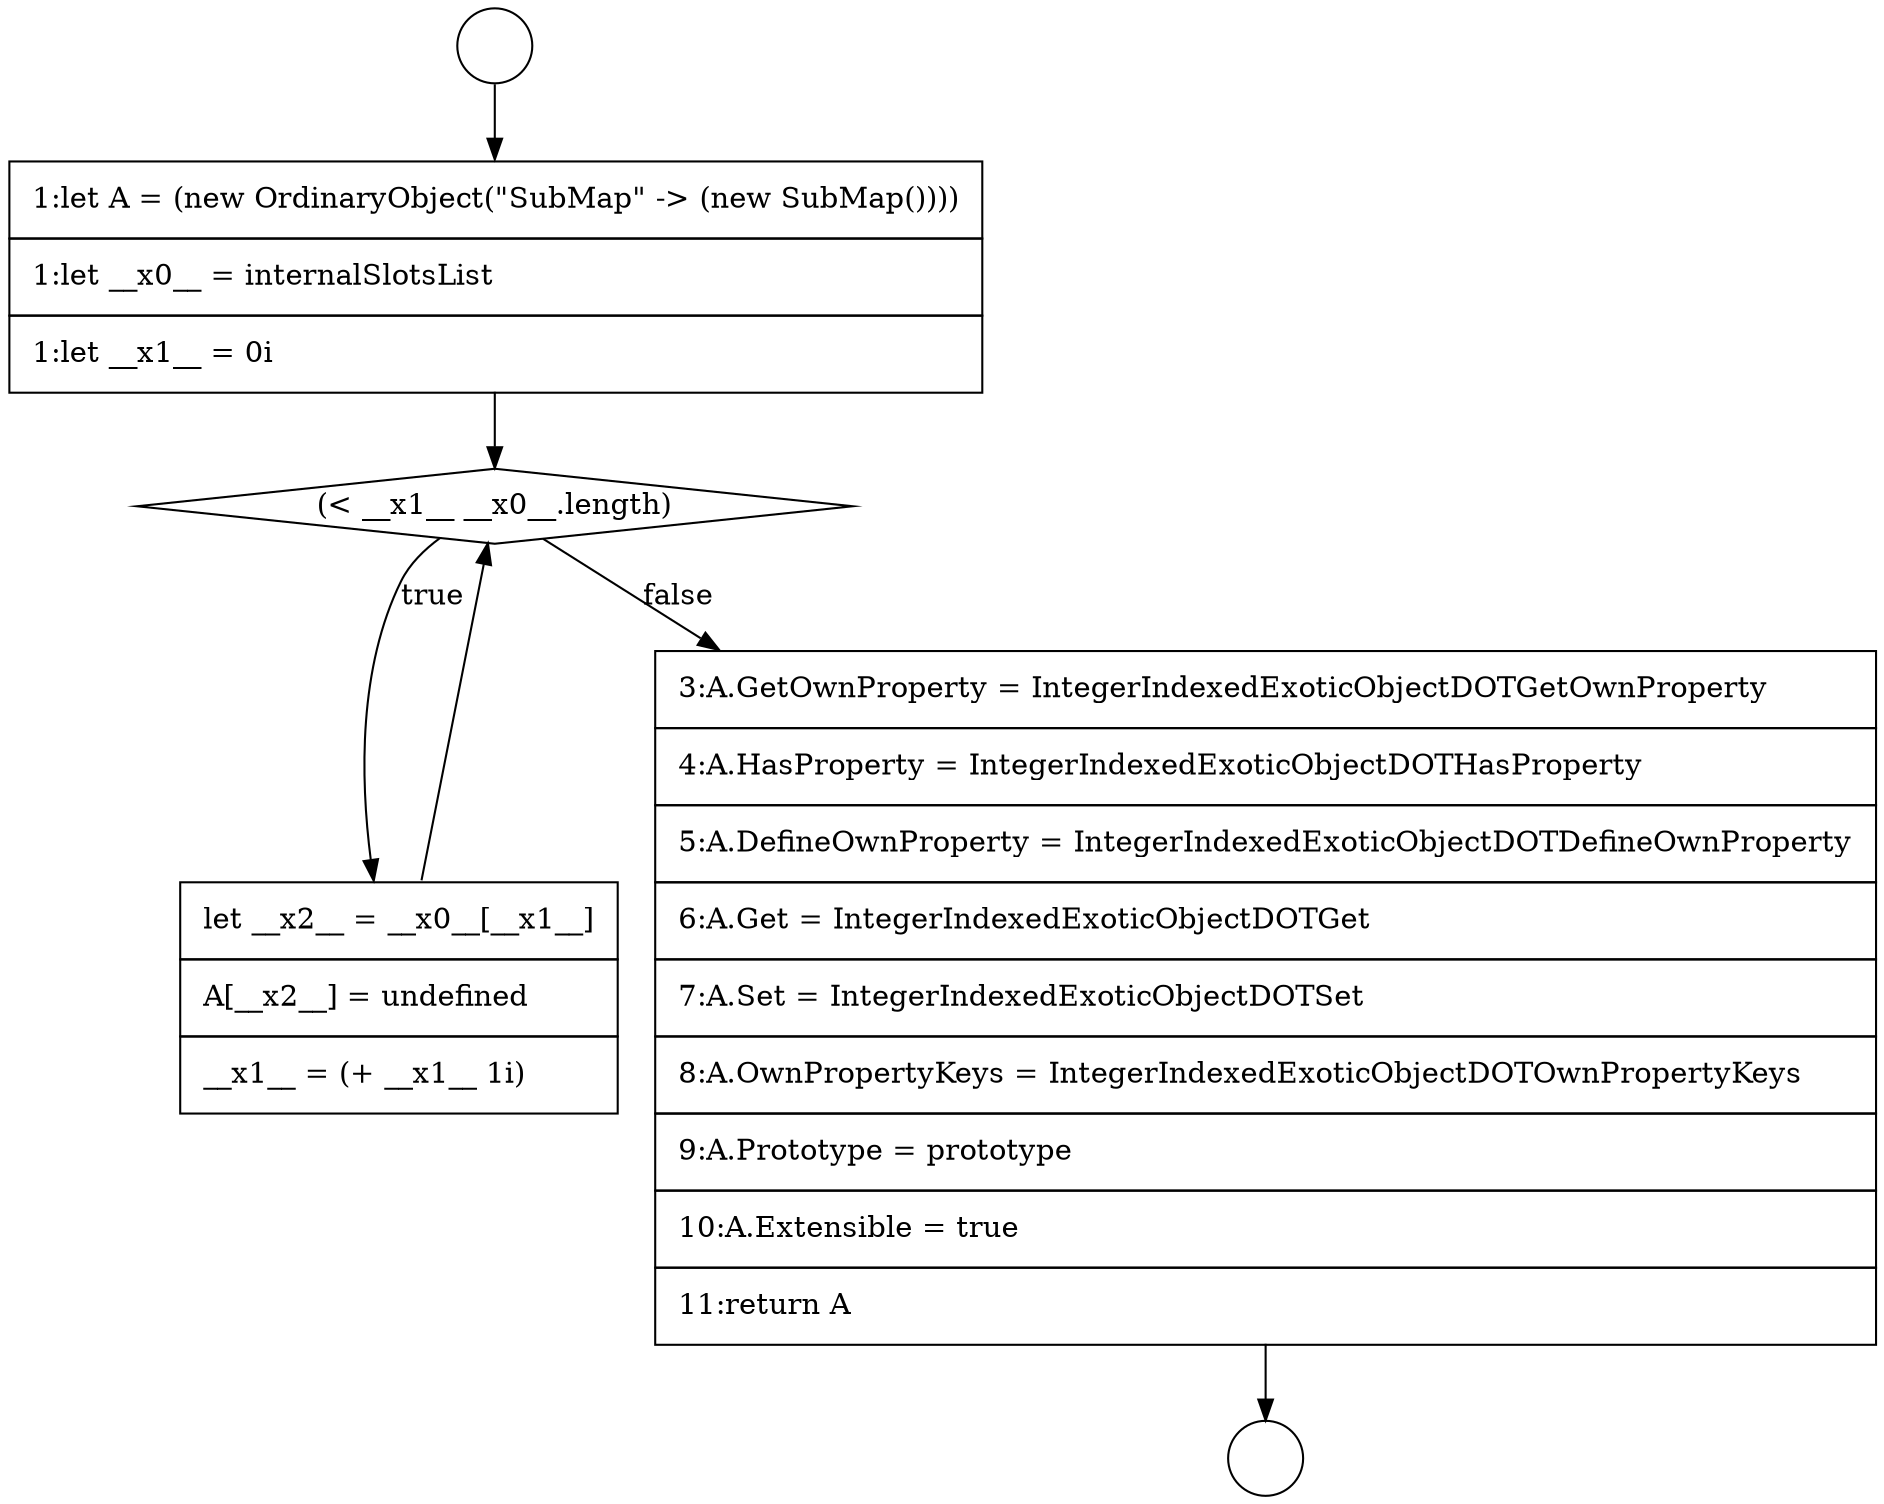 digraph {
  node2499 [shape=none, margin=0, label=<<font color="black">
    <table border="0" cellborder="1" cellspacing="0" cellpadding="10">
      <tr><td align="left">3:A.GetOwnProperty = IntegerIndexedExoticObjectDOTGetOwnProperty</td></tr>
      <tr><td align="left">4:A.HasProperty = IntegerIndexedExoticObjectDOTHasProperty</td></tr>
      <tr><td align="left">5:A.DefineOwnProperty = IntegerIndexedExoticObjectDOTDefineOwnProperty</td></tr>
      <tr><td align="left">6:A.Get = IntegerIndexedExoticObjectDOTGet</td></tr>
      <tr><td align="left">7:A.Set = IntegerIndexedExoticObjectDOTSet</td></tr>
      <tr><td align="left">8:A.OwnPropertyKeys = IntegerIndexedExoticObjectDOTOwnPropertyKeys</td></tr>
      <tr><td align="left">9:A.Prototype = prototype</td></tr>
      <tr><td align="left">10:A.Extensible = true</td></tr>
      <tr><td align="left">11:return A</td></tr>
    </table>
  </font>> color="black" fillcolor="white" style=filled]
  node2495 [shape=circle label=" " color="black" fillcolor="white" style=filled]
  node2496 [shape=none, margin=0, label=<<font color="black">
    <table border="0" cellborder="1" cellspacing="0" cellpadding="10">
      <tr><td align="left">1:let A = (new OrdinaryObject(&quot;SubMap&quot; -&gt; (new SubMap())))</td></tr>
      <tr><td align="left">1:let __x0__ = internalSlotsList</td></tr>
      <tr><td align="left">1:let __x1__ = 0i</td></tr>
    </table>
  </font>> color="black" fillcolor="white" style=filled]
  node2498 [shape=none, margin=0, label=<<font color="black">
    <table border="0" cellborder="1" cellspacing="0" cellpadding="10">
      <tr><td align="left">let __x2__ = __x0__[__x1__]</td></tr>
      <tr><td align="left">A[__x2__] = undefined</td></tr>
      <tr><td align="left">__x1__ = (+ __x1__ 1i)</td></tr>
    </table>
  </font>> color="black" fillcolor="white" style=filled]
  node2497 [shape=diamond, label=<<font color="black">(&lt; __x1__ __x0__.length)</font>> color="black" fillcolor="white" style=filled]
  node2494 [shape=circle label=" " color="black" fillcolor="white" style=filled]
  node2494 -> node2496 [ color="black"]
  node2496 -> node2497 [ color="black"]
  node2497 -> node2498 [label=<<font color="black">true</font>> color="black"]
  node2497 -> node2499 [label=<<font color="black">false</font>> color="black"]
  node2499 -> node2495 [ color="black"]
  node2498 -> node2497 [ color="black"]
}
